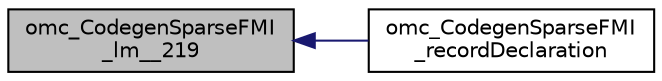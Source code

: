 digraph "omc_CodegenSparseFMI_lm__219"
{
  edge [fontname="Helvetica",fontsize="10",labelfontname="Helvetica",labelfontsize="10"];
  node [fontname="Helvetica",fontsize="10",shape=record];
  rankdir="LR";
  Node183514 [label="omc_CodegenSparseFMI\l_lm__219",height=0.2,width=0.4,color="black", fillcolor="grey75", style="filled", fontcolor="black"];
  Node183514 -> Node183515 [dir="back",color="midnightblue",fontsize="10",style="solid",fontname="Helvetica"];
  Node183515 [label="omc_CodegenSparseFMI\l_recordDeclaration",height=0.2,width=0.4,color="black", fillcolor="white", style="filled",URL="$da/d88/_codegen_sparse_f_m_i_8h.html#acfc7660be0a444b5b2415e62210d4cfc"];
}
